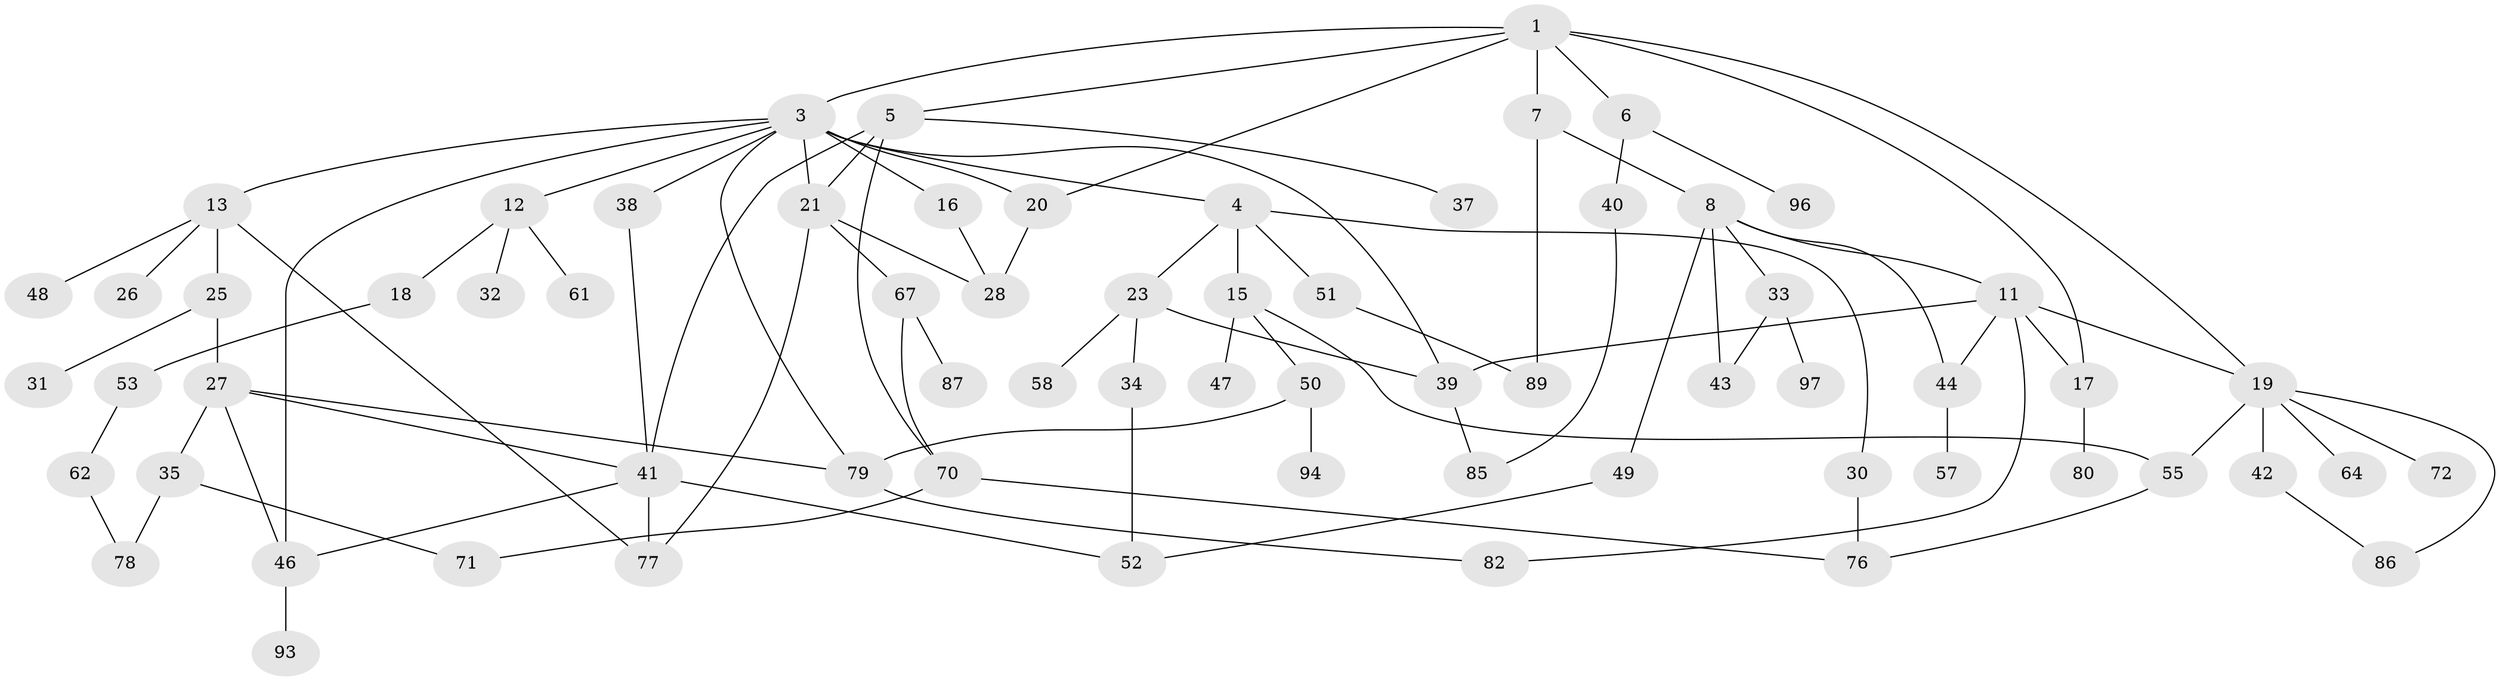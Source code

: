 // Generated by graph-tools (version 1.1) at 2025/23/03/03/25 07:23:34]
// undirected, 68 vertices, 97 edges
graph export_dot {
graph [start="1"]
  node [color=gray90,style=filled];
  1 [super="+2"];
  3 [super="+14"];
  4 [super="+9"];
  5;
  6 [super="+63"];
  7;
  8 [super="+10"];
  11 [super="+56"];
  12 [super="+98"];
  13 [super="+22"];
  15 [super="+29"];
  16;
  17;
  18;
  19 [super="+24"];
  20 [super="+83"];
  21 [super="+68"];
  23 [super="+36"];
  25;
  26;
  27 [super="+45"];
  28 [super="+81"];
  30;
  31;
  32;
  33;
  34 [super="+74"];
  35;
  37 [super="+60"];
  38;
  39 [super="+75"];
  40 [super="+59"];
  41 [super="+54"];
  42 [super="+69"];
  43 [super="+84"];
  44;
  46 [super="+90"];
  47 [super="+73"];
  48;
  49;
  50 [super="+88"];
  51;
  52;
  53;
  55 [super="+95"];
  57 [super="+66"];
  58;
  61 [super="+65"];
  62;
  64;
  67;
  70 [super="+91"];
  71;
  72;
  76;
  77;
  78;
  79 [super="+92"];
  80;
  82;
  85;
  86;
  87;
  89;
  93;
  94;
  96;
  97;
  1 -- 5;
  1 -- 7;
  1 -- 17;
  1 -- 20;
  1 -- 3;
  1 -- 19;
  1 -- 6;
  3 -- 4;
  3 -- 12;
  3 -- 13;
  3 -- 16;
  3 -- 38;
  3 -- 79;
  3 -- 20;
  3 -- 39;
  3 -- 21;
  3 -- 46;
  4 -- 15;
  4 -- 23;
  4 -- 51;
  4 -- 30;
  5 -- 37;
  5 -- 41;
  5 -- 70;
  5 -- 21;
  6 -- 40;
  6 -- 96;
  7 -- 8;
  7 -- 89;
  8 -- 11;
  8 -- 33;
  8 -- 49;
  8 -- 43;
  8 -- 44;
  11 -- 82;
  11 -- 44;
  11 -- 17;
  11 -- 19;
  11 -- 39;
  12 -- 18;
  12 -- 32;
  12 -- 61;
  13 -- 26;
  13 -- 77;
  13 -- 48;
  13 -- 25;
  15 -- 47;
  15 -- 50;
  15 -- 55;
  16 -- 28;
  17 -- 80;
  18 -- 53;
  19 -- 42;
  19 -- 64;
  19 -- 86;
  19 -- 55;
  19 -- 72;
  20 -- 28;
  21 -- 28;
  21 -- 67;
  21 -- 77;
  23 -- 34;
  23 -- 39;
  23 -- 58;
  25 -- 27;
  25 -- 31;
  27 -- 35;
  27 -- 79;
  27 -- 41;
  27 -- 46;
  30 -- 76;
  33 -- 97;
  33 -- 43;
  34 -- 52;
  35 -- 71;
  35 -- 78;
  38 -- 41;
  39 -- 85;
  40 -- 85;
  41 -- 52;
  41 -- 77;
  41 -- 46;
  42 -- 86;
  44 -- 57;
  46 -- 93;
  49 -- 52;
  50 -- 94;
  50 -- 79;
  51 -- 89;
  53 -- 62;
  55 -- 76;
  62 -- 78;
  67 -- 70;
  67 -- 87;
  70 -- 76;
  70 -- 71;
  79 -- 82;
}
